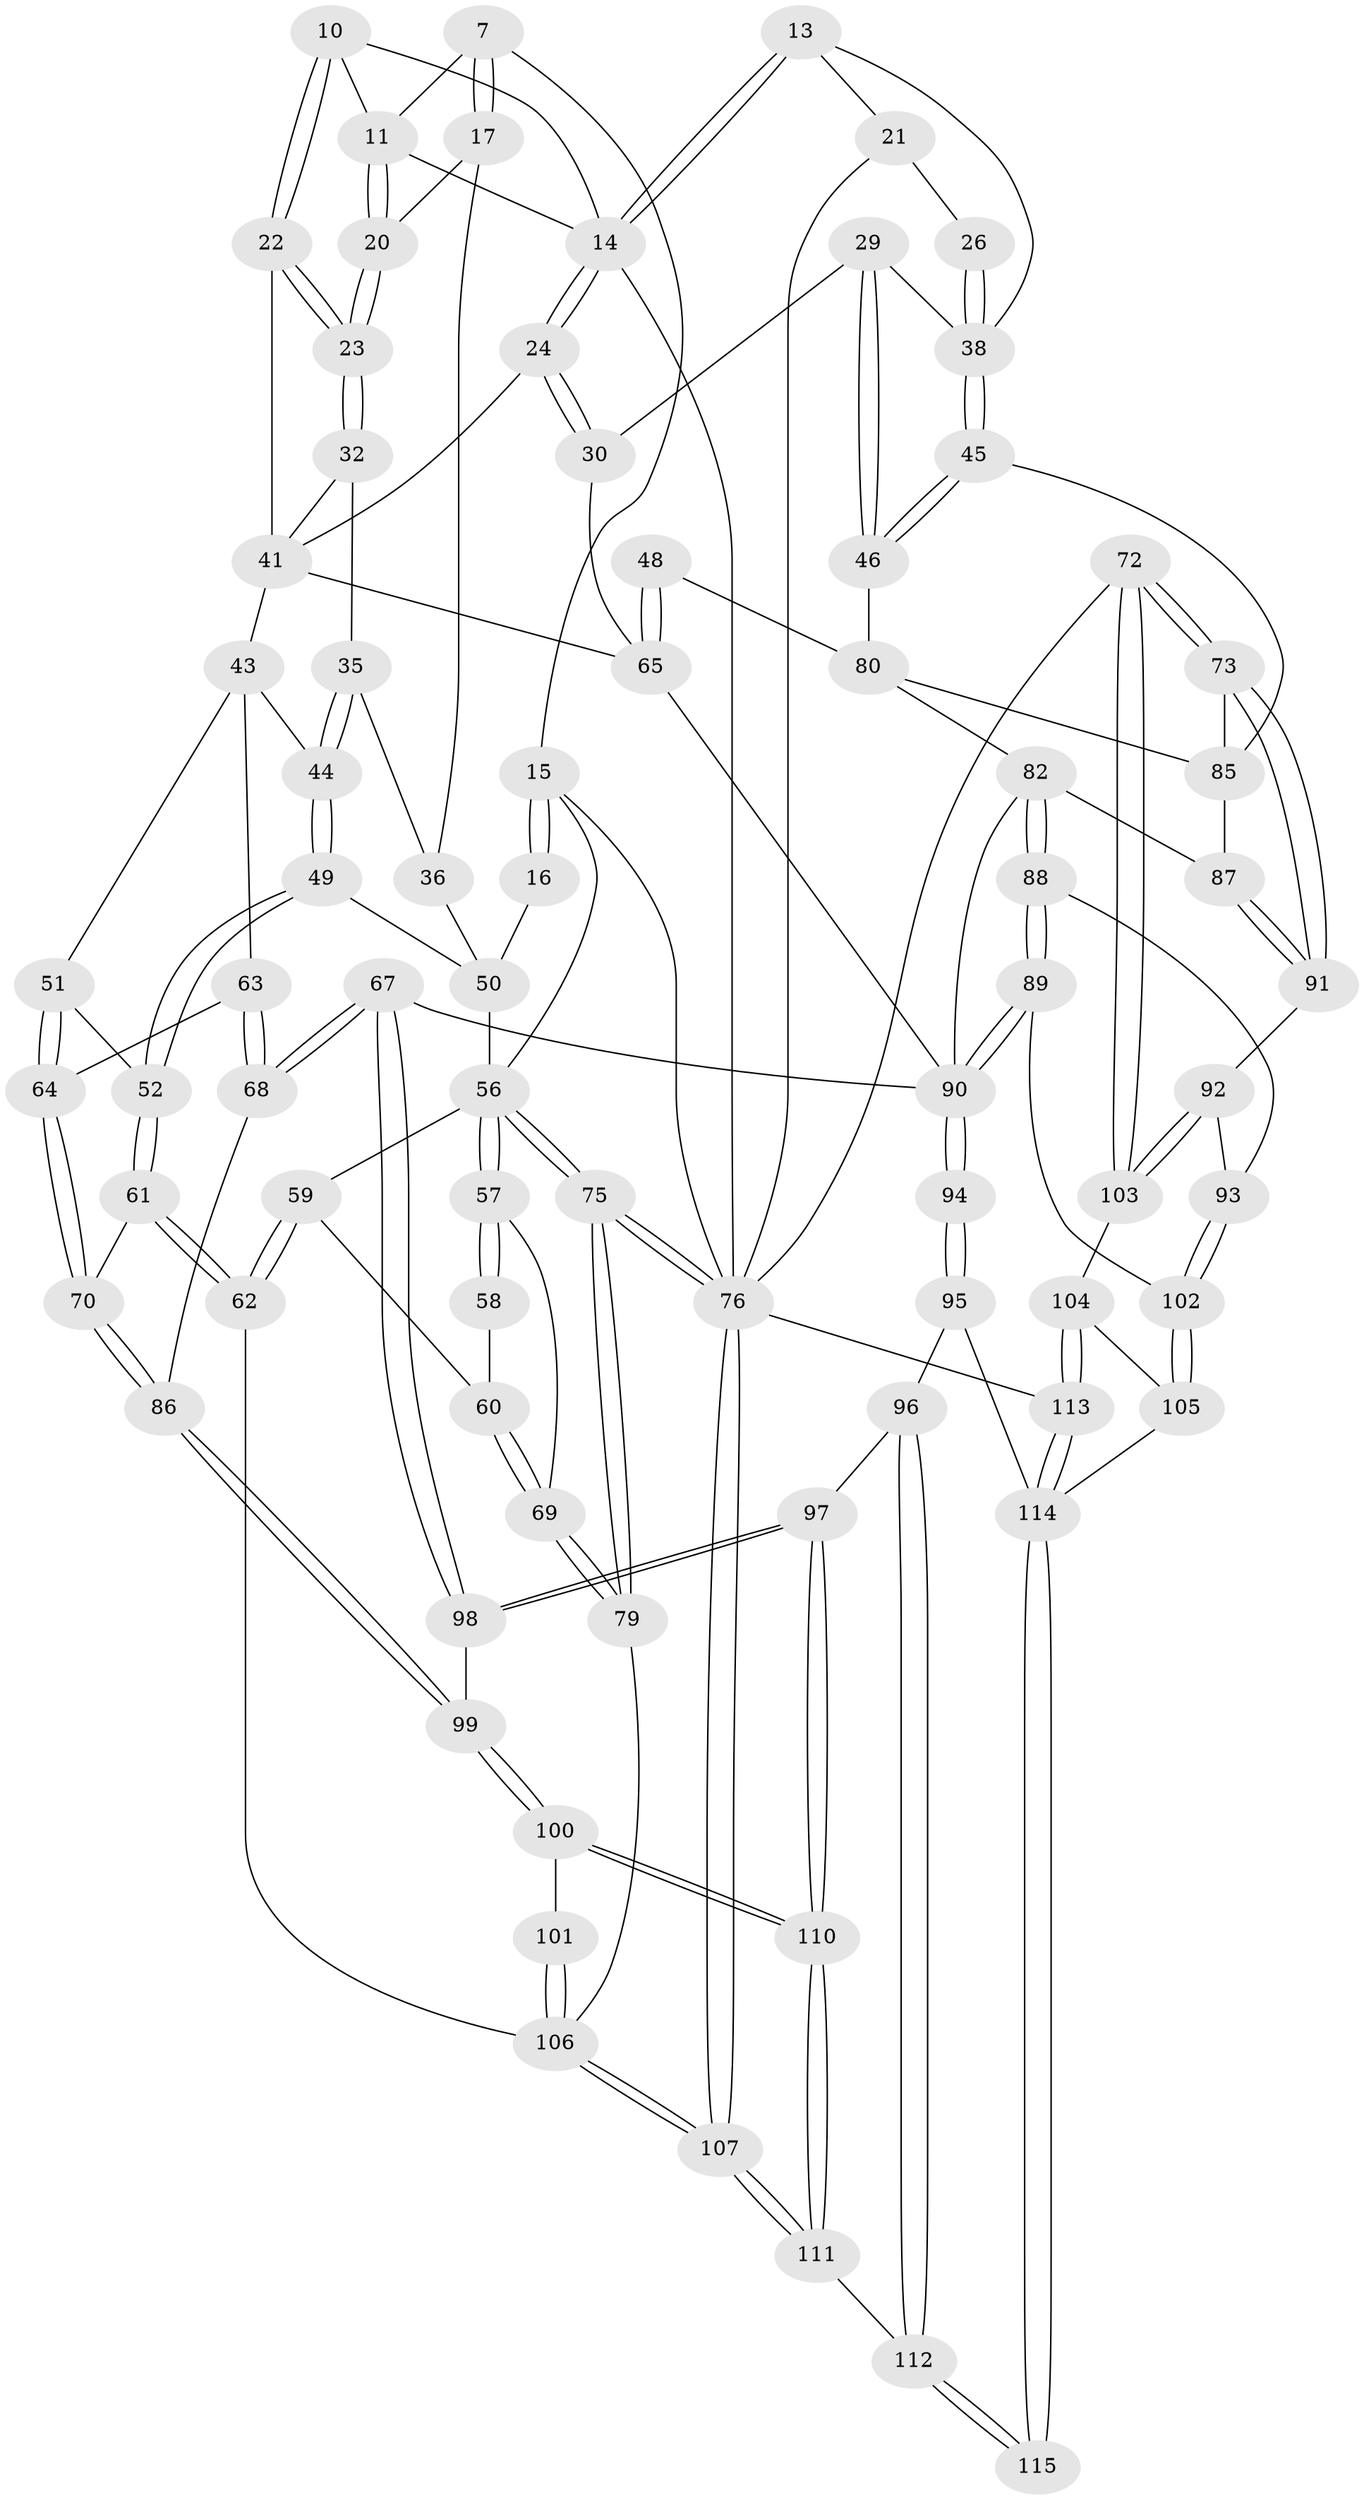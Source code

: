 // original degree distribution, {3: 0.02608695652173913, 4: 0.24347826086956523, 6: 0.23478260869565218, 5: 0.4956521739130435}
// Generated by graph-tools (version 1.1) at 2025/04/03/04/25 22:04:51]
// undirected, 80 vertices, 189 edges
graph export_dot {
graph [start="1"]
  node [color=gray90,style=filled];
  7 [pos="+0.20647223991310723+0.09650480575514701"];
  10 [pos="+0.5207865287225425+0.15985448868568553"];
  11 [pos="+0.439726732315872+0.10826836276158094",super="+6"];
  13 [pos="+0.8909091514246004+0.1945466688551242",super="+12"];
  14 [pos="+0.7415150405836395+0.1986830599608379",super="+9+3"];
  15 [pos="+0+0.2515212903128668",super="+8"];
  16 [pos="+0+0.17634421451624047"];
  17 [pos="+0.284591465058171+0.21167470021895787"];
  20 [pos="+0.34491927500152997+0.2010340305467782"];
  21 [pos="+1+0.2122886049897039"];
  22 [pos="+0.5356967906519134+0.2192600190137432"];
  23 [pos="+0.4408490206413798+0.3202042534842726"];
  24 [pos="+0.7226989954661274+0.2679452865774276"];
  26 [pos="+1+0.3199693782316966"];
  29 [pos="+0.8536510929351483+0.3812909180581896"];
  30 [pos="+0.7349282298119639+0.3541903315846627"];
  32 [pos="+0.4484342289811864+0.34739909689487725"];
  35 [pos="+0.34399681107172014+0.4062077324966975"];
  36 [pos="+0.2397082167834793+0.38841135704095636",super="+18"];
  38 [pos="+1+0.32582953709766704",super="+28+27"];
  41 [pos="+0.5673243563152817+0.46700846647561817",super="+31"];
  43 [pos="+0.40067698168472254+0.5039254860650902",super="+42"];
  44 [pos="+0.3939154286625933+0.49936919774608324"];
  45 [pos="+1+0.503491971663777"];
  46 [pos="+0.8898196723391135+0.43129728670252193"];
  48 [pos="+0.794887668635011+0.5547089414543463"];
  49 [pos="+0.2824457460416642+0.5214269783944914"];
  50 [pos="+0.19262777993258726+0.45285873103087426",super="+37+33"];
  51 [pos="+0.3428836435235025+0.5810970900135038"];
  52 [pos="+0.3083640800160812+0.5831869593466659"];
  56 [pos="+0+0.586539349556313",super="+55+53+34"];
  57 [pos="+0+0.6071095448548548"];
  58 [pos="+0.06459800368363516+0.5464809770498196"];
  59 [pos="+0.17152930216675358+0.5917859968049854"];
  60 [pos="+0.06110863831939572+0.593801568578771"];
  61 [pos="+0.2573168549630551+0.6930517277732623"];
  62 [pos="+0.2009781066997897+0.7075353821303024"];
  63 [pos="+0.45338163595488246+0.6086885896284466"];
  64 [pos="+0.39743152508211704+0.6189703328729167"];
  65 [pos="+0.6435940251265265+0.5807505821089064",super="+40+39"];
  67 [pos="+0.5791001450317231+0.7334095763801096"];
  68 [pos="+0.4652574617983199+0.6412395830906608"];
  69 [pos="+0.01898750815656996+0.6350448749310668"];
  70 [pos="+0.3167081607947362+0.70522987017295"];
  72 [pos="+1+0.897330198886264"];
  73 [pos="+1+0.8178558603436329"];
  75 [pos="+0+1"];
  76 [pos="+0+1",super="+71"];
  79 [pos="+0.119202358175502+0.7360865877682723"];
  80 [pos="+0.8715934495690197+0.6170677764309466",super="+47"];
  82 [pos="+0.8253854098533354+0.6872276585973656",super="+81"];
  85 [pos="+0.9315825498182242+0.6210632532628632",super="+74"];
  86 [pos="+0.3847590187980926+0.7532421045364776"];
  87 [pos="+0.9576849724947918+0.7497879328307524"];
  88 [pos="+0.841982476300677+0.7194008447689328"];
  89 [pos="+0.8310547606998189+0.8172654013375568"];
  90 [pos="+0.757093690866199+0.8220862973142256",super="+83+84"];
  91 [pos="+0.9635206001325805+0.7752870590381631"];
  92 [pos="+0.9489242118687294+0.7827210262514334"];
  93 [pos="+0.9054759798237701+0.7752328758240463"];
  94 [pos="+0.743964927946438+0.832238489021809"];
  95 [pos="+0.7174142466408868+0.8831058362040125"];
  96 [pos="+0.6451656713393317+0.8752034090747667"];
  97 [pos="+0.5911091152388159+0.8586742952727103"];
  98 [pos="+0.5592161543394542+0.7938109695364209"];
  99 [pos="+0.4147302118739216+0.8074249065181217"];
  100 [pos="+0.37615324139104594+0.8731038437796568"];
  101 [pos="+0.30433288945100045+0.8747834210204182"];
  102 [pos="+0.8547740586886715+0.8354961271343365"];
  103 [pos="+0.9242290611159695+0.8714707359994199"];
  104 [pos="+0.8886587807421148+0.9007211161771485"];
  105 [pos="+0.8783418921053935+0.8999440850755577"];
  106 [pos="+0.16182680857203607+0.9932499381104845",super="+78+77"];
  107 [pos="+0+1"];
  110 [pos="+0.46551153123221833+1"];
  111 [pos="+0.4593350048963013+1"];
  112 [pos="+0.6634088587776943+1"];
  113 [pos="+1+1"];
  114 [pos="+0.8534884955191343+1",super="+108+109"];
  115 [pos="+0.7137211917065519+1"];
  7 -- 17;
  7 -- 17;
  7 -- 15;
  7 -- 11;
  10 -- 11;
  10 -- 22;
  10 -- 22;
  10 -- 14;
  11 -- 20;
  11 -- 20;
  11 -- 14;
  13 -- 14 [weight=2];
  13 -- 14;
  13 -- 21;
  13 -- 38;
  14 -- 24;
  14 -- 24;
  14 -- 76;
  15 -- 16 [weight=2];
  15 -- 16;
  15 -- 76 [weight=2];
  15 -- 56;
  16 -- 50;
  17 -- 20;
  17 -- 36;
  20 -- 23;
  20 -- 23;
  21 -- 26;
  21 -- 76;
  22 -- 23;
  22 -- 23;
  22 -- 41;
  23 -- 32;
  23 -- 32;
  24 -- 30;
  24 -- 30;
  24 -- 41;
  26 -- 38 [weight=2];
  26 -- 38;
  29 -- 30;
  29 -- 46;
  29 -- 46;
  29 -- 38;
  30 -- 65;
  32 -- 35;
  32 -- 41;
  35 -- 36;
  35 -- 44;
  35 -- 44;
  36 -- 50 [weight=2];
  38 -- 45;
  38 -- 45;
  41 -- 43;
  41 -- 65;
  43 -- 44;
  43 -- 51;
  43 -- 63;
  44 -- 49;
  44 -- 49;
  45 -- 46;
  45 -- 46;
  45 -- 85;
  46 -- 80;
  48 -- 65 [weight=2];
  48 -- 65;
  48 -- 80;
  49 -- 50;
  49 -- 52;
  49 -- 52;
  50 -- 56 [weight=2];
  51 -- 52;
  51 -- 64;
  51 -- 64;
  52 -- 61;
  52 -- 61;
  56 -- 57;
  56 -- 57;
  56 -- 75;
  56 -- 75;
  56 -- 59;
  57 -- 58;
  57 -- 58;
  57 -- 69;
  58 -- 60;
  59 -- 60;
  59 -- 62;
  59 -- 62;
  60 -- 69;
  60 -- 69;
  61 -- 62;
  61 -- 62;
  61 -- 70;
  62 -- 106;
  63 -- 64;
  63 -- 68;
  63 -- 68;
  64 -- 70;
  64 -- 70;
  65 -- 90;
  67 -- 68;
  67 -- 68;
  67 -- 98;
  67 -- 98;
  67 -- 90;
  68 -- 86;
  69 -- 79;
  69 -- 79;
  70 -- 86;
  70 -- 86;
  72 -- 73;
  72 -- 73;
  72 -- 103;
  72 -- 103;
  72 -- 76;
  73 -- 91;
  73 -- 91;
  73 -- 85;
  75 -- 76;
  75 -- 76;
  75 -- 79;
  75 -- 79;
  76 -- 107;
  76 -- 107;
  76 -- 113;
  79 -- 106;
  80 -- 85;
  80 -- 82;
  82 -- 88;
  82 -- 88;
  82 -- 87;
  82 -- 90;
  85 -- 87;
  86 -- 99;
  86 -- 99;
  87 -- 91;
  87 -- 91;
  88 -- 89;
  88 -- 89;
  88 -- 93;
  89 -- 90;
  89 -- 90;
  89 -- 102;
  90 -- 94 [weight=2];
  90 -- 94;
  91 -- 92;
  92 -- 93;
  92 -- 103;
  92 -- 103;
  93 -- 102;
  93 -- 102;
  94 -- 95;
  94 -- 95;
  95 -- 96;
  95 -- 114;
  96 -- 97;
  96 -- 112;
  96 -- 112;
  97 -- 98;
  97 -- 98;
  97 -- 110;
  97 -- 110;
  98 -- 99;
  99 -- 100;
  99 -- 100;
  100 -- 101;
  100 -- 110;
  100 -- 110;
  101 -- 106 [weight=2];
  101 -- 106;
  102 -- 105;
  102 -- 105;
  103 -- 104;
  104 -- 105;
  104 -- 113;
  104 -- 113;
  105 -- 114;
  106 -- 107;
  106 -- 107;
  107 -- 111;
  107 -- 111;
  110 -- 111;
  110 -- 111;
  111 -- 112;
  112 -- 115;
  112 -- 115;
  113 -- 114;
  113 -- 114;
  114 -- 115 [weight=2];
  114 -- 115;
}
